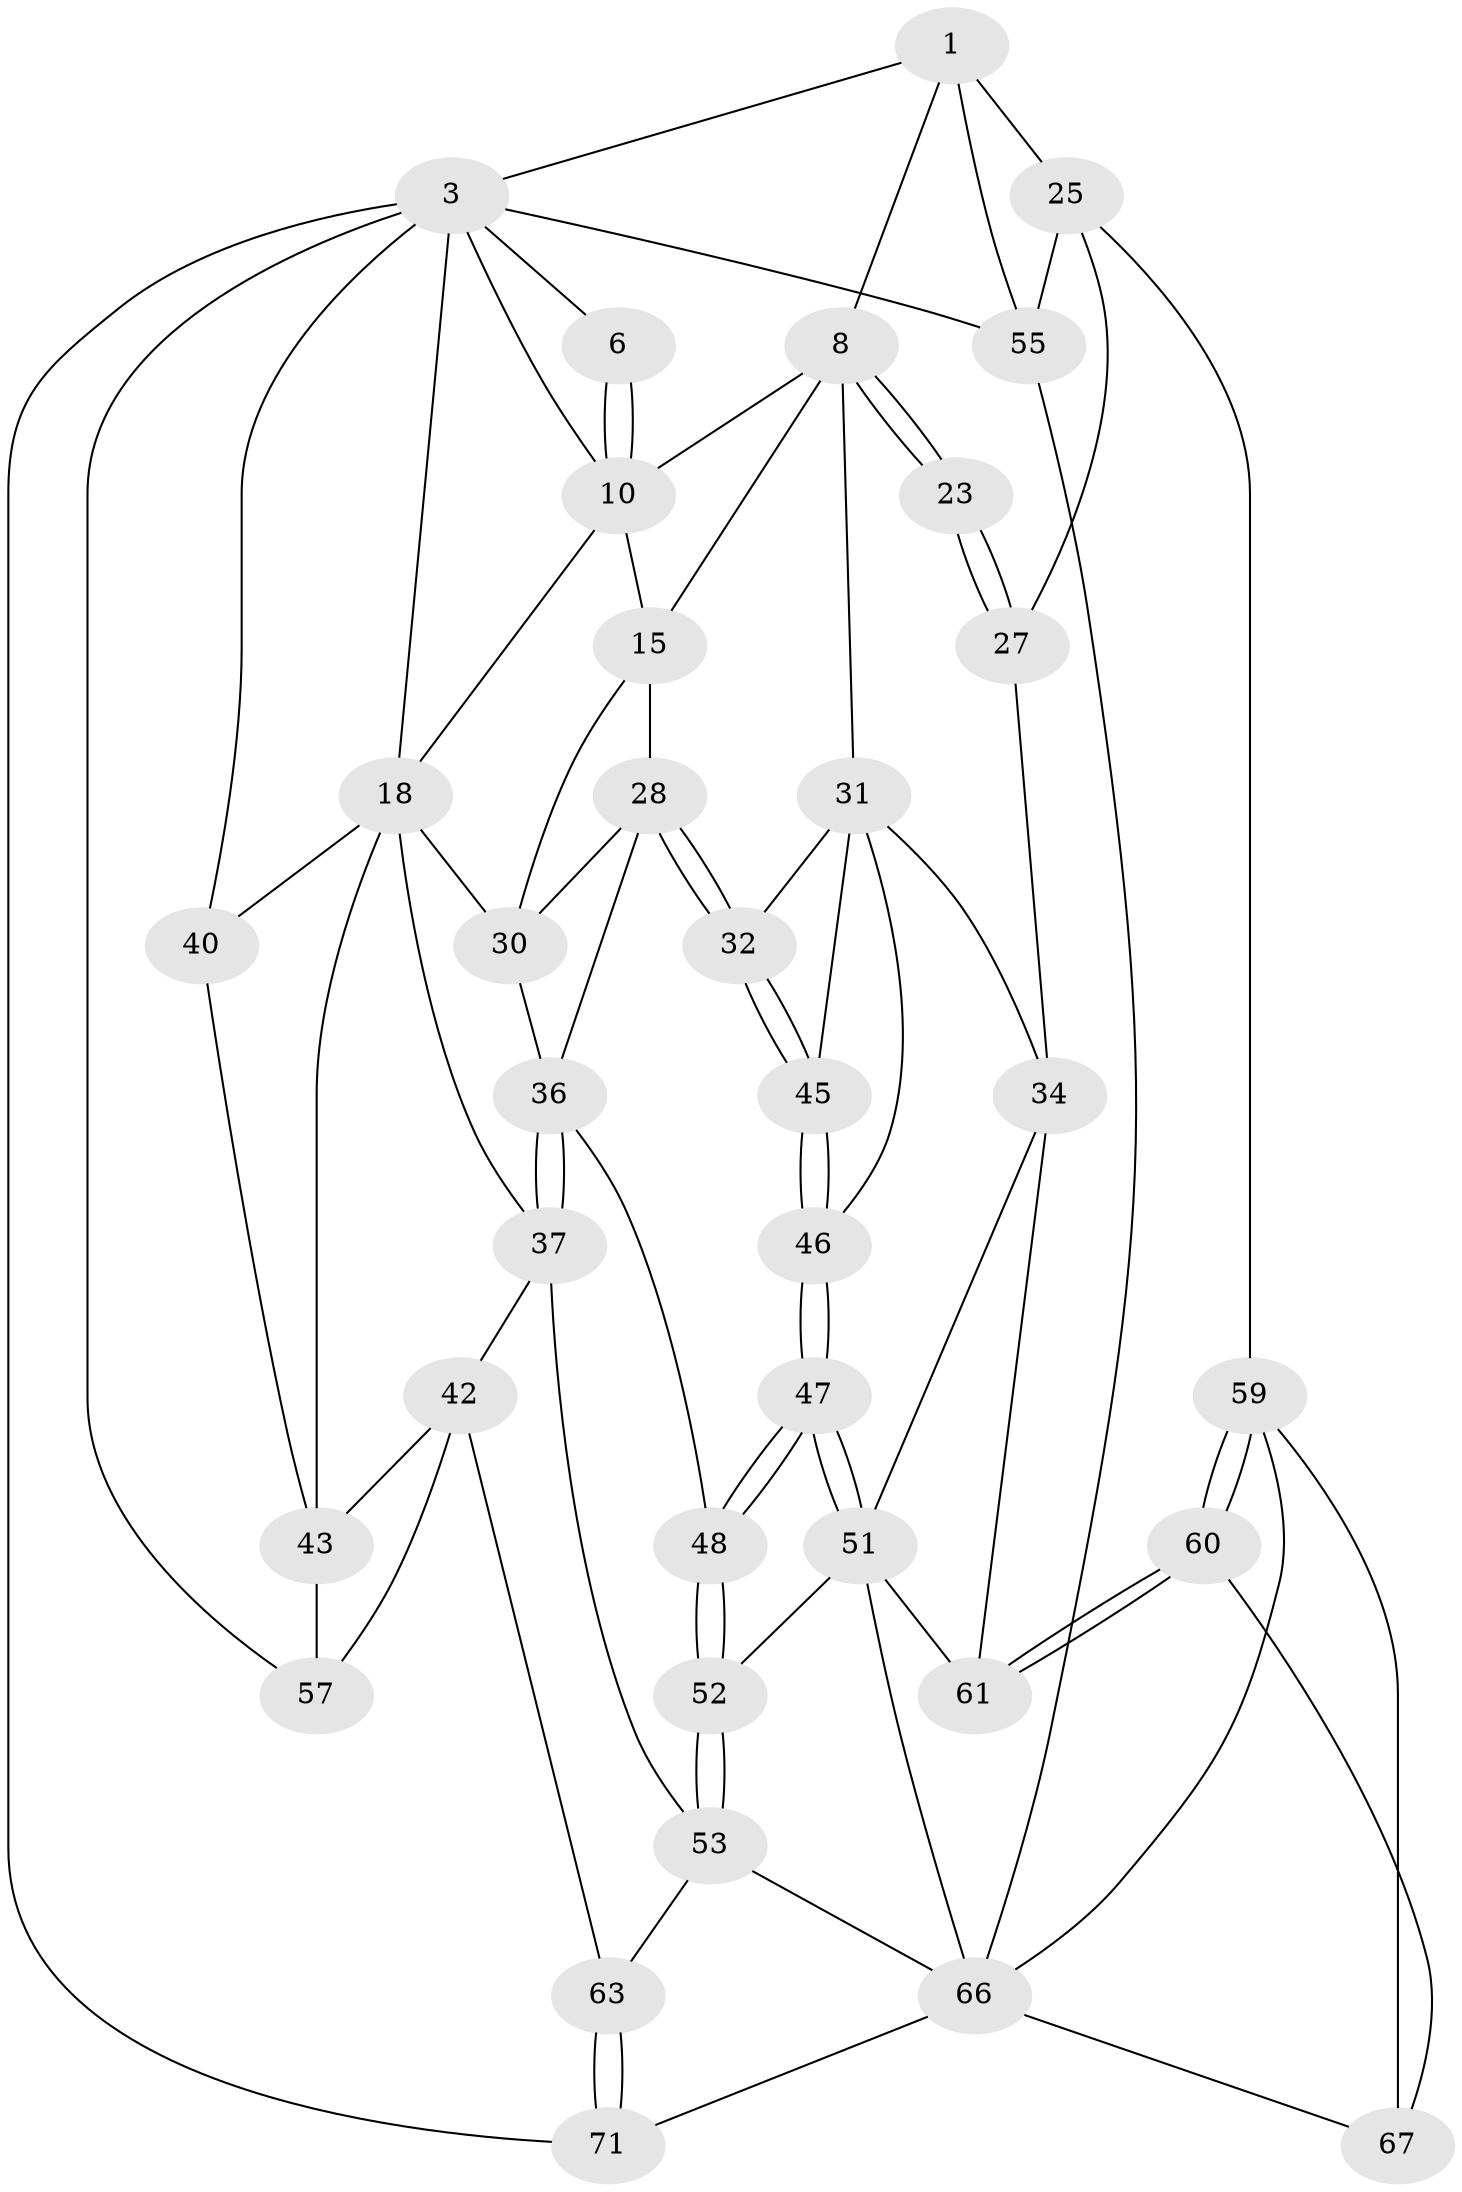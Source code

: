 // original degree distribution, {3: 0.027777777777777776, 5: 0.5277777777777778, 4: 0.2361111111111111, 6: 0.20833333333333334}
// Generated by graph-tools (version 1.1) at 2025/28/03/15/25 16:28:06]
// undirected, 36 vertices, 84 edges
graph export_dot {
graph [start="1"]
  node [color=gray90,style=filled];
  1 [pos="+0.9575049525631972+0",super="+2+7"];
  3 [pos="+0+0",super="+58+4"];
  6 [pos="+0.7800935085321042+0"];
  8 [pos="+0.8385567993385374+0.15766878791230426",super="+9"];
  10 [pos="+0.7615818655046371+0.0002551477021906945",super="+11"];
  15 [pos="+0.5499319008217277+0.2061506094485839",super="+22+16"];
  18 [pos="+0.24682492816930818+0.2204914244999745",super="+19"];
  23 [pos="+0.8128180995969714+0.2137807781717538"];
  25 [pos="+1+0.23841478490101362",super="+26"];
  27 [pos="+1+0.4351239053343077"];
  28 [pos="+0.5825578938401148+0.3903654119304036",super="+29"];
  30 [pos="+0.4694250996129631+0.27498136016802094",super="+33"];
  31 [pos="+0.7331069588388479+0.29668914509655564",super="+35"];
  32 [pos="+0.6162611505769187+0.3982910398732737"];
  34 [pos="+0.9316766236436962+0.4653338857060654",super="+50"];
  36 [pos="+0.3896359773775735+0.44009961446860557",super="+38"];
  37 [pos="+0.30056689249085744+0.4944269001072427",super="+41"];
  40 [pos="+0+0.17714406794155324"];
  42 [pos="+0.26567430990139107+0.532377612795597",super="+62"];
  43 [pos="+0.08517761100892579+0.43608764669501066",super="+44"];
  45 [pos="+0.6421288323492826+0.4444597048230259"];
  46 [pos="+0.6683731365454416+0.5665757158458297"];
  47 [pos="+0.6630362439468173+0.6317124603552702"];
  48 [pos="+0.5559230307589819+0.7191618024814941"];
  51 [pos="+0.7075038827943292+0.6331036573048582",super="+64"];
  52 [pos="+0.5508413108241601+0.7275374724573158"];
  53 [pos="+0.5095170856319908+0.7894938981401914",super="+54"];
  55 [pos="+1+1"];
  57 [pos="+0+0.7378284724763329"];
  59 [pos="+1+0.8757633933657236",super="+69"];
  60 [pos="+0.9428136642788952+0.7422174583474236"];
  61 [pos="+0.9329407971435004+0.7273484931163939"];
  63 [pos="+0.2793605732120507+0.8237067146026436"];
  66 [pos="+0.8308319151254197+0.7878052414884168",super="+68"];
  67 [pos="+0.8433460365180899+0.786805723542259"];
  71 [pos="+0+1"];
  1 -- 3;
  1 -- 25 [weight=2];
  1 -- 55;
  1 -- 8;
  3 -- 40;
  3 -- 57;
  3 -- 71;
  3 -- 55;
  3 -- 6;
  3 -- 18;
  3 -- 10;
  6 -- 10;
  6 -- 10;
  8 -- 23 [weight=2];
  8 -- 23;
  8 -- 10 [weight=2];
  8 -- 31;
  8 -- 15 [weight=2];
  10 -- 18;
  10 -- 15;
  15 -- 28;
  15 -- 30;
  18 -- 30;
  18 -- 37;
  18 -- 40;
  18 -- 43;
  23 -- 27;
  23 -- 27;
  25 -- 27;
  25 -- 59;
  25 -- 55;
  27 -- 34;
  28 -- 32;
  28 -- 32;
  28 -- 36;
  28 -- 30;
  30 -- 36;
  31 -- 32;
  31 -- 34;
  31 -- 45;
  31 -- 46;
  32 -- 45;
  32 -- 45;
  34 -- 51;
  34 -- 61;
  36 -- 37;
  36 -- 37;
  36 -- 48;
  37 -- 42;
  37 -- 53;
  40 -- 43;
  42 -- 43;
  42 -- 57;
  42 -- 63;
  43 -- 57;
  45 -- 46;
  45 -- 46;
  46 -- 47;
  46 -- 47;
  47 -- 48;
  47 -- 48;
  47 -- 51;
  47 -- 51;
  48 -- 52;
  48 -- 52;
  51 -- 66;
  51 -- 52;
  51 -- 61;
  52 -- 53;
  52 -- 53;
  53 -- 66;
  53 -- 63;
  55 -- 66;
  59 -- 60;
  59 -- 60;
  59 -- 67;
  59 -- 66;
  60 -- 61;
  60 -- 61;
  60 -- 67;
  63 -- 71;
  63 -- 71;
  66 -- 67;
  66 -- 71;
}
